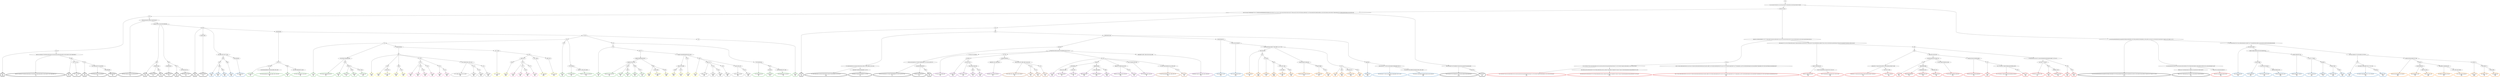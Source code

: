 digraph T {
	{
		rank=same
		384 [penwidth=3,colorscheme=set19,color=0,label="342_P\nP\n0.66%"]
		382 [penwidth=3,colorscheme=set19,color=0,label="346;351;356;365;375;385;392;400;404;415;419;424;442;463;482;490;513;542;549;557;567;588;598;617_P\nP\n2.2%"]
		380 [penwidth=3,colorscheme=set19,color=0,label="649_P\nP\n3.1%"]
		378 [penwidth=3,colorscheme=set19,color=0,label="701;712;724_P\nP\n6.2%"]
		376 [penwidth=3,colorscheme=set19,color=0,label="729_P\nP\n0.22%"]
		374 [penwidth=3,colorscheme=set19,color=0,label="743;786;834;857;874;918;935_P\nP\n1.5%"]
		372 [penwidth=3,colorscheme=set19,color=0,label="962;998;999_P\nP\n7.9%"]
		370 [penwidth=3,colorscheme=set19,color=0,label="355;381;384;391;409;431;436;443;447_P\nP\n1.1%"]
		367 [penwidth=3,colorscheme=set19,color=0,label="580_P\nP\n2.6%"]
		365 [penwidth=3,colorscheme=set19,color=0,label="590;601;628_P\nP\n2.2%"]
		363 [penwidth=3,colorscheme=set19,color=0,label="691_P\nP\n5.3%"]
		360 [penwidth=3,colorscheme=set19,color=0,label="600;608;619_P\nP\n5.1%"]
		358 [penwidth=3,colorscheme=set19,color=0,label="627_P\nP\n4.8%"]
		356 [penwidth=3,colorscheme=set19,color=0,label="637;667;681;702_P\nP\n5.5%"]
		354 [penwidth=3,colorscheme=set19,color=0,label="599_P\nP\n0.22%"]
		352 [penwidth=3,colorscheme=set19,color=0,label="618;652;692_P\nP\n5.5%"]
		350 [penwidth=3,colorscheme=set19,color=0,label="341_P\nP\n4.8%"]
		347 [penwidth=3,colorscheme=set19,color=0,label="371;390;399;408;414;418;423;430;435;441;462;473;481;489;512;531;541_P\nP\n0.88%"]
		345 [penwidth=3,colorscheme=set19,color=0,label="548;566;579;606;616;648;665;713;725_P\nP\n5.3%"]
		341 [penwidth=3,colorscheme=set19,color=0,label="479;522;529;546;551;570;607;650;680;690;714;730;744;758;770_P\nP\n1.1%"]
		339 [penwidth=3,colorscheme=set19,color=0,label="816;835;858;859;875_P\nP\n12%"]
		337 [penwidth=3,colorscheme=set19,color=0,label="893_P\nP\n6.2%"]
		335 [penwidth=3,colorscheme=set19,color=0,label="345;350;360;370;379;389;397;420;425;432;448;455;464;484;492_P\nP\n0.88%"]
		333 [penwidth=3,colorscheme=set19,color=0,label="503;525_P\nP\n8.8%"]
		331 [penwidth=3,colorscheme=set19,color=0,label="31;32;33;34;36;38;39;40;42;44;48;50;55;58;61;63;65;68;74;76;79;81;83;85;87;92;94;98;101;104;109;114;116;121;123;128;132;134;136;147;148;151;157;160;171;175_P\nP\n0.22%"]
		328 [penwidth=3,colorscheme=set19,color=0,label="396;412;417;429;440;454;472;488;511;524;530;547;556;578;679_P\nP\n5.9%"]
		324 [penwidth=3,colorscheme=set19,color=1,label="161;163;168;178;181;183;190;206;210;213;216;224;229;233;244;249;258;262;264;271;275;279;287;294;302;306;308;311;321;323;325;328_M1\nM1\n4.5%"]
		322 [penwidth=3,colorscheme=set19,color=1,label="330;338;343;353;359;363;367;373;378;382;386;395;416;421;426;437;444;466;475;486;507;520;527;544;574;585;594;604;632;644;659;695;704;749_M1\nM1\n6.7%"]
		320 [penwidth=3,colorscheme=set19,color=1,label="165;170;182;186;189;195;201;212;215;217;220;223;226;228;236;238;242;254;261;269;274;278;282;290;298;305;307;313;317;327;329;335;348;358;372;377;394;406;411;497;519;536;560;584;621;631;643;658;673;683;694;703;736;748;790;801;818;839;861;897_M1\nM1\n5.6%"]
		317 [penwidth=3,colorscheme=set19,color=1,label="449;457;496;506;518_M1\nM1\n3.4%"]
		315 [penwidth=3,colorscheme=set19,color=1,label="535;573;583;603;611;642;657;672;735;747_M1\nM1\n5.6%"]
		311 [penwidth=3,colorscheme=set19,color=1,label="485;495;517;534;543;554;559;572;582;593;641;656;671;682_M1\nM1\n1.1%"]
		309 [penwidth=3,colorscheme=set19,color=1,label="716;734;773;789_M1\nM1\n7.9%"]
		305 [penwidth=3,colorscheme=set19,color=1,label="746_M1\nM1\n1.1%"]
		303 [penwidth=3,colorscheme=set19,color=1,label="788;838;880;896_M1\nM1\n1.1%"]
		301 [penwidth=3,colorscheme=set19,color=1,label="950;966;984;1001_M1\nM1\n6.7%"]
		299 [penwidth=3,colorscheme=set19,color=1,label="965;983;1022_M1\nM1\n7.9%"]
		297 [penwidth=3,colorscheme=set19,color=1,label="772;837;860;879;895;921;982_M1\nM1\n6.7%"]
		295 [penwidth=3,colorscheme=set19,color=1,label="558;581;592;610;639;654;669_M1\nM1\n1.1%"]
		293 [penwidth=3,colorscheme=set19,color=1,label="732_M1\nM1\n6.7%"]
		291 [penwidth=3,colorscheme=set19,color=1,label="761;787;800;817;836;878;894;920;936;964;1000_M1\nM1\n1.1%"]
		289 [penwidth=3,colorscheme=set19,color=1,label="1021_M1\nM1\n5.6%"]
		286 [penwidth=3,colorscheme=set19,color=1,label="745;760;771;799;877_M1\nM1\n1.1%"]
		284 [penwidth=3,colorscheme=set19,color=1,label="919_M1\nM1\n2.2%"]
		282 [penwidth=3,colorscheme=set19,color=1,label="963;981;1020_M1\nM1\n7.9%"]
		280 [penwidth=3,colorscheme=set19,color=1,label="759_M1\nM1\n3.4%"]
		278 [penwidth=3,colorscheme=set19,color=1,label="876_M1\nM1\n6.7%"]
		276 [penwidth=3,colorscheme=set19,color=1,label="402;407;413;438;450;458;476_M1\nM1\n5.6%"]
		272 [penwidth=3,colorscheme=set19,color=2,label="823_M2\nM2\n5.4%"]
		270 [penwidth=3,colorscheme=set19,color=2,label="844_M2\nM2\n9%"]
		268 [penwidth=3,colorscheme=set19,color=2,label="900_M2\nM2\n5.9%"]
		266 [penwidth=3,colorscheme=set19,color=2,label="864_M2\nM2\n5.9%"]
		264 [penwidth=3,colorscheme=set19,color=2,label="822;843;863_M2\nM2\n7.7%"]
		262 [penwidth=3,colorscheme=set19,color=2,label="434;439;446;471_M2\nM2\n4.1%"]
		260 [penwidth=3,colorscheme=set19,color=2,label="501;510;523;564;597_M2\nM2\n6.3%"]
		258 [penwidth=3,colorscheme=set19,color=2,label="469;508_M2\nM2\n3.6%"]
		256 [penwidth=3,colorscheme=set19,color=2,label="528;539;565;577;587;615;625;664;678;688;699;708;722_M2\nM2\n1.8%"]
		254 [penwidth=3,colorscheme=set19,color=2,label="791;803;821;842;899;924;938;952;985;1003;1040_M2\nM2\n6.8%"]
		251 [penwidth=3,colorscheme=set19,color=2,label="422;445;452;460_M2\nM2\n3.2%"]
		248 [penwidth=3,colorscheme=set19,color=2,label="623;675;686_M2\nM2\n5.4%"]
		246 [penwidth=3,colorscheme=set19,color=2,label="719;738;750;762;819_M2\nM2\n3.6%"]
		244 [penwidth=3,colorscheme=set19,color=2,label="862;881;898;922;951_M2\nM2\n8.6%"]
		242 [penwidth=3,colorscheme=set19,color=2,label="634;661;685;697;706_M2\nM2\n1.4%"]
		240 [penwidth=3,colorscheme=set19,color=2,label="718;737;774;802_M2\nM2\n0.9%"]
		238 [penwidth=3,colorscheme=set19,color=2,label="840;882_M2\nM2\n2.7%"]
		236 [penwidth=3,colorscheme=set19,color=2,label="923;937;967_M2\nM2\n0.45%"]
		234 [penwidth=3,colorscheme=set19,color=2,label="1002_M2\nM2\n5.9%"]
		231 [penwidth=3,colorscheme=set19,color=2,label="575_M2\nM2\n4.1%"]
		229 [penwidth=3,colorscheme=set19,color=2,label="612;646;674;684;696;705;717;751;763_M2\nM2\n2.3%"]
		227 [penwidth=3,colorscheme=set19,color=2,label="820;841_M2\nM2\n5.4%"]
		223 [penwidth=3,colorscheme=set19,color=3,label="742;766_M3\nM3\n1%"]
		221 [penwidth=3,colorscheme=set19,color=3,label="810;828;848;868;907;930;942;986;1005;1026_M3\nM3\n7%"]
		219 [penwidth=3,colorscheme=set19,color=3,label="809_M3\nM3\n2%"]
		217 [penwidth=3,colorscheme=set19,color=3,label="827;867;906;956;973;1025_M3\nM3\n5%"]
		213 [penwidth=3,colorscheme=set19,color=3,label="741_M3\nM3\n2%"]
		211 [penwidth=3,colorscheme=set19,color=3,label="765;780;847;866;885;905_M3\nM3\n1%"]
		209 [penwidth=3,colorscheme=set19,color=3,label="929_M3\nM3\n3%"]
		207 [penwidth=3,colorscheme=set19,color=3,label="955;972_M3\nM3\n1%"]
		205 [penwidth=3,colorscheme=set19,color=3,label="1006_M3\nM3\n7%"]
		203 [penwidth=3,colorscheme=set19,color=3,label="1027;1042_M3\nM3\n6%"]
		201 [penwidth=3,colorscheme=set19,color=3,label="756_M3\nM3\n11%"]
		199 [penwidth=3,colorscheme=set19,color=3,label="778;795;904_M3\nM3\n3%"]
		197 [penwidth=3,colorscheme=set19,color=3,label="954;971;1004;1023;1065_M3\nM3\n7%"]
		194 [penwidth=3,colorscheme=set19,color=3,label="755_M3\nM3\n3%"]
		190 [penwidth=3,colorscheme=set19,color=3,label="940;953;1024;1041_M3\nM3\n3%"]
		188 [penwidth=3,colorscheme=set19,color=3,label="1054_M3\nM3\n2%"]
		186 [penwidth=3,colorscheme=set19,color=3,label="1067_M3\nM3\n5%"]
		184 [penwidth=3,colorscheme=set19,color=3,label="1066_M3\nM3\n6%"]
		182 [penwidth=3,colorscheme=set19,color=3,label="1077_M3\nM3\n6%"]
		180 [penwidth=3,colorscheme=set19,color=3,label="776;793;805;824_M3\nM3\n2%"]
		177 [penwidth=3,colorscheme=set19,color=3,label="901;926_M3\nM3\n5%"]
		175 [penwidth=3,colorscheme=set19,color=3,label="925;939;968;1007;1028_M3\nM3\n7%"]
		173 [penwidth=3,colorscheme=set19,color=3,label="754_M3\nM3\n5%"]
		170 [penwidth=3,colorscheme=set19,color=4,label="757;831;871;933;994_M4\nM4\n7%"]
		167 [penwidth=3,colorscheme=set19,color=4,label="813;830_M4\nM4\n2.3%"]
		165 [penwidth=3,colorscheme=set19,color=4,label="851;910;1011_M4\nM4\n4.7%"]
		162 [penwidth=3,colorscheme=set19,color=4,label="1091_M4\nM4\n7%"]
		160 [penwidth=3,colorscheme=set19,color=4,label="1101_M4\nM4\n9.3%"]
		157 [penwidth=3,colorscheme=set19,color=4,label="946;993;1010;1048;1058_M4\nM4\n7%"]
		155 [penwidth=3,colorscheme=set19,color=4,label="781_M4\nM4\n4.7%"]
		151 [penwidth=3,colorscheme=set19,color=4,label="991;1033;1046_M4\nM4\n7%"]
		149 [penwidth=3,colorscheme=set19,color=4,label="1032;1057_M4\nM4\n7%"]
		147 [penwidth=3,colorscheme=set19,color=4,label="888;944;959_M4\nM4\n2.3%"]
		145 [penwidth=3,colorscheme=set19,color=4,label="1079;1089;1099_M4\nM4\n9.3%"]
		143 [penwidth=3,colorscheme=set19,color=4,label="1098_M4\nM4\n9.3%"]
		141 [penwidth=3,colorscheme=set19,color=4,label="886;931;976;989;1045;1055_M4\nM4\n2.3%"]
		139 [penwidth=3,colorscheme=set19,color=4,label="1078_M4\nM4\n7%"]
		137 [penwidth=3,colorscheme=set19,color=4,label="957;975;988;1030;1044_M4\nM4\n7%"]
		135 [penwidth=3,colorscheme=set19,color=4,label="849;869;974;987;1008;1029;1043;1068_M4\nM4\n7%"]
		132 [penwidth=3,colorscheme=set19,color=5,label="769;785;798_M5\nM5\n2%"]
		130 [penwidth=3,colorscheme=set19,color=5,label="815_M5\nM5\n0.99%"]
		128 [penwidth=3,colorscheme=set19,color=5,label="917;949_M5\nM5\n3%"]
		126 [penwidth=3,colorscheme=set19,color=5,label="980_M5\nM5\n0.99%"]
		123 [penwidth=3,colorscheme=set19,color=5,label="1070;1083_M5\nM5\n5.9%"]
		121 [penwidth=3,colorscheme=set19,color=5,label="1082_M5\nM5\n5.9%"]
		119 [penwidth=3,colorscheme=set19,color=5,label="784;833;856;873;892;916_M5\nM5\n2%"]
		117 [penwidth=3,colorscheme=set19,color=5,label="934;979;996_M5\nM5\n3%"]
		115 [penwidth=3,colorscheme=set19,color=5,label="1014_M5\nM5\n5.9%"]
		113 [penwidth=3,colorscheme=set19,color=5,label="797_M5\nM5\n5%"]
		111 [penwidth=3,colorscheme=set19,color=5,label="855_M5\nM5\n5.9%"]
		109 [penwidth=3,colorscheme=set19,color=5,label="872;891;915_M5\nM5\n9.9%"]
		107 [penwidth=3,colorscheme=set19,color=5,label="914_M5\nM5\n8.9%"]
		105 [penwidth=3,colorscheme=set19,color=5,label="595;622;633;645;660;752;768_M5\nM5\n9.9%"]
		102 [penwidth=3,colorscheme=set19,color=5,label="832;854;890;913_M5\nM5\n3%"]
		100 [penwidth=3,colorscheme=set19,color=5,label="995;1013;1051_M5\nM5\n6.9%"]
		98 [penwidth=3,colorscheme=set19,color=5,label="853;889;912;948;961;978_M5\nM5\n3%"]
		96 [penwidth=3,colorscheme=set19,color=5,label="1012;1036;1050;1069_M5\nM5\n5.9%"]
		94 [penwidth=3,colorscheme=set19,color=5,label="852;911_M5\nM5\n0.99%"]
		92 [penwidth=3,colorscheme=set19,color=5,label="947;960;977_M5\nM5\n3%"]
		90 [penwidth=3,colorscheme=set19,color=5,label="1035;1060_M5\nM5\n7.9%"]
		87 [penwidth=3,colorscheme=set19,color=6,label="997_M6\nM6\n5.2%"]
		85 [penwidth=3,colorscheme=set19,color=6,label="1018_M6\nM6\n5.2%"]
		83 [penwidth=3,colorscheme=set19,color=6,label="1053;1074_M6\nM6\n8.6%"]
		81 [penwidth=3,colorscheme=set19,color=6,label="1093_M6\nM6\n3.4%"]
		79 [penwidth=3,colorscheme=set19,color=6,label="1104_M6\nM6\n5.2%"]
		77 [penwidth=3,colorscheme=set19,color=6,label="1017;1039_M6\nM6\n3.4%"]
		73 [penwidth=3,colorscheme=set19,color=6,label="1085_M6\nM6\n8.6%"]
		71 [penwidth=3,colorscheme=set19,color=6,label="1071;1084_M6\nM6\n8.6%"]
		69 [penwidth=3,colorscheme=set19,color=6,label="1092;1102_M6\nM6\n5.2%"]
		65 [penwidth=3,colorscheme=set19,color=6,label="1096_M6\nM6\n5.2%"]
		63 [penwidth=3,colorscheme=set19,color=6,label="1107_M6\nM6\n5.2%"]
		61 [penwidth=3,colorscheme=set19,color=6,label="1075_M6\nM6\n6.9%"]
		59 [penwidth=3,colorscheme=set19,color=6,label="1087_M6\nM6\n5.2%"]
		57 [penwidth=3,colorscheme=set19,color=6,label="969_M6\nM6\n8.6%"]
		55 [penwidth=3,colorscheme=set19,color=6,label="1016;1038_M6\nM6\n6.9%"]
		53 [penwidth=3,colorscheme=set19,color=6,label="1062_M6\nM6\n8.6%"]
		51 [penwidth=3,colorscheme=set19,color=7,label="992;1009;1047;1080;1090;1100;1108_M7\nM7\n17%"]
		49 [penwidth=3,colorscheme=set19,color=7,label="1114_M7\nM7\n17%"]
		47 [penwidth=3,colorscheme=set19,color=7,label="1122_M7\nM7\n17%"]
		45 [penwidth=3,colorscheme=set19,color=7,label="1121_M7\nM7\n17%"]
		43 [penwidth=3,colorscheme=set19,color=7,label="811;887;943;958;990;1031;1056;1097_M7\nM7\n17%"]
		41 [penwidth=3,colorscheme=set19,color=7,label="1123_M7\nM7\n17%"]
		38 [penwidth=3,colorscheme=set19,color=8,label="1112_M8\nM8\n10%"]
		36 [penwidth=3,colorscheme=set19,color=8,label="1116_M8\nM8\n10%"]
		34 [penwidth=3,colorscheme=set19,color=8,label="1126_M8\nM8\n10%"]
		32 [penwidth=3,colorscheme=set19,color=8,label="1125_M8\nM8\n10%"]
		30 [penwidth=3,colorscheme=set19,color=8,label="1115_M8\nM8\n10%"]
		28 [penwidth=3,colorscheme=set19,color=8,label="1124_M8\nM8\n10%"]
		26 [penwidth=3,colorscheme=set19,color=8,label="1113_M8\nM8\n10%"]
		24 [penwidth=3,colorscheme=set19,color=8,label="1117_M8\nM8\n10%"]
		22 [penwidth=3,colorscheme=set19,color=8,label="1128_M8\nM8\n10%"]
		20 [penwidth=3,colorscheme=set19,color=8,label="1127_M8\nM8\n10%"]
		18 [penwidth=3,colorscheme=set19,color=9,label="1073;1086;1094;1105;1110_M9\nM9\n10%"]
		16 [penwidth=3,colorscheme=set19,color=9,label="1119_M9\nM9\n10%"]
		14 [penwidth=3,colorscheme=set19,color=9,label="1132_M9\nM9\n10%"]
		12 [penwidth=3,colorscheme=set19,color=9,label="1131_M9\nM9\n10%"]
		10 [penwidth=3,colorscheme=set19,color=9,label="1095;1111_M9\nM9\n10%"]
		8 [penwidth=3,colorscheme=set19,color=9,label="1118_M9\nM9\n10%"]
		6 [penwidth=3,colorscheme=set19,color=9,label="1130_M9\nM9\n10%"]
		4 [penwidth=3,colorscheme=set19,color=9,label="1129_M9\nM9\n10%"]
		2 [penwidth=3,colorscheme=set19,color=9,label="1106;1109;1120_M9\nM9\n10%"]
		0 [penwidth=3,colorscheme=set19,color=9,label="1133_M9\nM9\n10%"]
	}
	390 [label="GL"]
	389 [label="0;1;2;3;4;5;6;7;8;9;10;11;12;13;14;15;16;17;18;19;20;21;22;23;24;25;26;27;28;29"]
	388 [label="30;35;37;41;43"]
	387 [label="45;47;52;54;57;59;60;64;67;70;71;73;80;82;84;86;88;89;90;95;96;99;102;105;107;111;112;117;122;124;126;129;130;135;137;139;145;152;153;155;158;162;166;169;173;179;184;188;193;199;204;208;211;222;232;234;241;252;255;257;260;263;267;273;285;293;300;304;315;319;332;333"]
	386 [label="337"]
	385 [label="342"]
	383 [label="346;351;356;365;375;385;392;400;404;415;419;424;442;463;482;490;513;542;549;557;567;588;598;617"]
	381 [label="649"]
	379 [label="701;712;724"]
	377 [label="729"]
	375 [label="743;786;834;857;874;918;935"]
	373 [label="962;998;999"]
	371 [label="355;381;384;391;409;431;436;443;447"]
	369 [label="483;491;502;514;532;550;568;569"]
	368 [label="580"]
	366 [label="590;601;628"]
	364 [label="691"]
	362 [label="589"]
	361 [label="600;608;619"]
	359 [label="627"]
	357 [label="637;667;681;702"]
	355 [label="599"]
	353 [label="618;652;692"]
	351 [label="341"]
	349 [label="361"]
	348 [label="371;390;399;408;414;418;423;430;435;441;462;473;481;489;512;531;541"]
	346 [label="548;566;579;606;616;648;665;713;725"]
	344 [label="380;398;403;428"]
	343 [label="453;461"]
	342 [label="479;522;529;546;551;570;607;650;680;690;714;730;744;758;770"]
	340 [label="816;835;858;859;875"]
	338 [label="893"]
	336 [label="345;350;360;370;379;389;397;420;425;432;448;455;464;484;492"]
	334 [label="503;525"]
	332 [label="31;32;33;34;36;38;39;40;42;44;48;50;55;58;61;63;65;68;74;76;79;81;83;85;87;92;94;98;101;104;109;114;116;121;123;128;132;134;136;147;148;151;157;160;171;175"]
	330 [label="191;196;198;202;218;221;225;230;245;250;259;265;270;276;280;283;288;291;295;299;303;309;322;331;336;339;368;374;387"]
	329 [label="396;412;417;429;440;454;472;488;511;524;530;547;556;578;679"]
	327 [label="46;49;51;53;56;62;66;69;72;75;77;78;91;93;97;100;103;106;108;110;113;115;118;119;120;125;127;131;133;138;140;141;142;143;144;146;149;150;154"]
	326 [label="156"]
	325 [label="161;163;168;178;181;183;190;206;210;213;216;224;229;233;244;249;258;262;264;271;275;279;287;294;302;306;308;311;321;323;325;328"]
	323 [label="330;338;343;353;359;363;367;373;378;382;386;395;416;421;426;437;444;466;475;486;507;520;527;544;574;585;594;604;632;644;659;695;704;749"]
	321 [label="165;170;182;186;189;195;201;212;215;217;220;223;226;228;236;238;242;254;261;269;274;278;282;290;298;305;307;313;317;327;329;335;348;358;372;377;394;406;411;497;519;536;560;584;621;631;643;658;673;683;694;703;736;748;790;801;818;839;861;897"]
	319 [label="159;164;167;172;174;176;180;185;194;197;200;205;209;214;219;235;237;240;243;247;253;256;268;281;286;297;301;310;312;316;320;324;326;334;347;352;357;362;366;376;393;401;405;410;433"]
	318 [label="449;457;496;506;518"]
	316 [label="535;573;583;603;611;642;657;672;735;747"]
	314 [label="456"]
	313 [label="465"]
	312 [label="485;495;517;534;543;554;559;572;582;593;641;656;671;682"]
	310 [label="716;734;773;789"]
	308 [label="494;505;516;526;533"]
	307 [label="553;630;640;655;670;693;733"]
	306 [label="746"]
	304 [label="788;838;880;896"]
	302 [label="950;966;984;1001"]
	300 [label="965;983;1022"]
	298 [label="772;837;860;879;895;921;982"]
	296 [label="558;581;592;610;639;654;669"]
	294 [label="732"]
	292 [label="761;787;800;817;836;878;894;920;936;964;1000"]
	290 [label="1021"]
	288 [label="474;493;504;515;552;571;591;602;609;620;629;638;653;668;715;726;731"]
	287 [label="745;760;771;799;877"]
	285 [label="919"]
	283 [label="963;981;1020"]
	281 [label="759"]
	279 [label="876"]
	277 [label="402;407;413;438;450;458;476"]
	275 [label="651;666;709;739;775;792"]
	274 [label="804"]
	273 [label="823"]
	271 [label="844"]
	269 [label="900"]
	267 [label="864"]
	265 [label="822;843;863"]
	263 [label="434;439;446;471"]
	261 [label="501;510;523;564;597"]
	259 [label="469;508"]
	257 [label="528;539;565;577;587;615;625;664;678;688;699;708;722"]
	255 [label="791;803;821;842;899;924;938;952;985;1003;1040"]
	253 [label="177;187;192;203;207;227;231;239;246;248;251;266;272;277;284;289;292;296;314;318;340;344;349;354;364;369;383;388"]
	252 [label="422;445;452;460"]
	250 [label="468;478;499;538;545;555;562;586;605;613"]
	249 [label="623;675;686"]
	247 [label="719;738;750;762;819"]
	245 [label="862;881;898;922;951"]
	243 [label="634;661;685;697;706"]
	241 [label="718;737;774;802"]
	239 [label="840;882"]
	237 [label="923;937;967"]
	235 [label="1002"]
	233 [label="427;451;459;467;477;487;498;521;537;561"]
	232 [label="575"]
	230 [label="612;646;674;684;696;705;717;751;763"]
	228 [label="820;841"]
	226 [label="626;636;689"]
	225 [label="700;711"]
	224 [label="742;766"]
	222 [label="810;828;848;868;907;930;942;986;1005;1026"]
	220 [label="809"]
	218 [label="827;867;906;956;973;1025"]
	216 [label="710;723"]
	215 [label="728"]
	214 [label="741"]
	212 [label="765;780;847;866;885;905"]
	210 [label="929"]
	208 [label="955;972"]
	206 [label="1006"]
	204 [label="1027;1042"]
	202 [label="756"]
	200 [label="778;795;904"]
	198 [label="954;971;1004;1023;1065"]
	196 [label="740"]
	195 [label="755"]
	193 [label="764;777"]
	192 [label="806;825;846;883;902;927"]
	191 [label="940;953;1024;1041"]
	189 [label="1054"]
	187 [label="1067"]
	185 [label="1066"]
	183 [label="1077"]
	181 [label="776;793;805;824"]
	179 [label="845"]
	178 [label="901;926"]
	176 [label="925;939;968;1007;1028"]
	174 [label="754"]
	172 [label="470;480;500;509;540;563;576;596;662;676;707;720"]
	171 [label="757;831;871;933;994"]
	169 [label="767;782"]
	168 [label="813;830"]
	166 [label="851;910;1011"]
	164 [label="1034;1049;1059;1081"]
	163 [label="1091"]
	161 [label="1101"]
	159 [label="829;850;909;932"]
	158 [label="946;993;1010;1048;1058"]
	156 [label="781"]
	154 [label="796;812"]
	153 [label="870;908;945"]
	152 [label="991;1033;1046"]
	150 [label="1032;1057"]
	148 [label="888;944;959"]
	146 [label="1079;1089;1099"]
	144 [label="1098"]
	142 [label="886;931;976;989;1045;1055"]
	140 [label="1078"]
	138 [label="957;975;988;1030;1044"]
	136 [label="849;869;974;987;1008;1029;1043;1068"]
	134 [label="614;624;635;647;663;677;687;698;721;727;753"]
	133 [label="769;785;798"]
	131 [label="815"]
	129 [label="917;949"]
	127 [label="980"]
	125 [label="1015;1037;1061"]
	124 [label="1070;1083"]
	122 [label="1082"]
	120 [label="784;833;856;873;892;916"]
	118 [label="934;979;996"]
	116 [label="1014"]
	114 [label="797"]
	112 [label="855"]
	110 [label="872;891;915"]
	108 [label="914"]
	106 [label="595;622;633;645;660;752;768"]
	104 [label="783;814"]
	103 [label="832;854;890;913"]
	101 [label="995;1013;1051"]
	99 [label="853;889;912;948;961;978"]
	97 [label="1012;1036;1050;1069"]
	95 [label="852;911"]
	93 [label="947;960;977"]
	91 [label="1035;1060"]
	89 [label="779;808;928;941"]
	88 [label="997"]
	86 [label="1018"]
	84 [label="1053;1074"]
	82 [label="1093"]
	80 [label="1104"]
	78 [label="1017;1039"]
	76 [label="1052"]
	75 [label="1063;1072"]
	74 [label="1085"]
	72 [label="1071;1084"]
	70 [label="1092;1102"]
	68 [label="794;807;826;865;884;903;970;1019"]
	67 [label="1064;1076;1088"]
	66 [label="1096"]
	64 [label="1107"]
	62 [label="1075"]
	60 [label="1087"]
	58 [label="969"]
	56 [label="1016;1038"]
	54 [label="1062"]
	52 [label="992;1009;1047;1080;1090;1100;1108"]
	50 [label="1114"]
	48 [label="1122"]
	46 [label="1121"]
	44 [label="811;887;943;958;990;1031;1056;1097"]
	42 [label="1123"]
	40 [label="1103"]
	39 [label="1112"]
	37 [label="1116"]
	35 [label="1126"]
	33 [label="1125"]
	31 [label="1115"]
	29 [label="1124"]
	27 [label="1113"]
	25 [label="1117"]
	23 [label="1128"]
	21 [label="1127"]
	19 [label="1073;1086;1094;1105;1110"]
	17 [label="1119"]
	15 [label="1132"]
	13 [label="1131"]
	11 [label="1095;1111"]
	9 [label="1118"]
	7 [label="1130"]
	5 [label="1129"]
	3 [label="1106;1109;1120"]
	1 [label="1133"]
	390 -> 389
	389 -> 388
	389 -> 332
	388 -> 387
	388 -> 327
	387 -> 386
	387 -> 351
	387 -> 336
	386 -> 385
	386 -> 371
	385 -> 384
	385 -> 383
	383 -> 382
	383 -> 381
	381 -> 380
	381 -> 379
	381 -> 377
	379 -> 378
	377 -> 376
	377 -> 375
	375 -> 374
	375 -> 373
	373 -> 372
	371 -> 370
	371 -> 369
	369 -> 368
	369 -> 362
	369 -> 355
	368 -> 367
	368 -> 366
	366 -> 365
	366 -> 364
	364 -> 363
	362 -> 361
	362 -> 359
	361 -> 360
	359 -> 358
	359 -> 357
	357 -> 356
	355 -> 354
	355 -> 353
	355 -> 275
	355 -> 226
	353 -> 352
	351 -> 350
	351 -> 349
	349 -> 348
	349 -> 344
	348 -> 347
	348 -> 346
	346 -> 345
	344 -> 343
	344 -> 263
	344 -> 259
	343 -> 342
	343 -> 172
	342 -> 341
	342 -> 340
	340 -> 339
	340 -> 338
	338 -> 337
	336 -> 335
	336 -> 334
	334 -> 333
	332 -> 331
	332 -> 330
	332 -> 253
	330 -> 329
	330 -> 277
	329 -> 328
	327 -> 326
	327 -> 319
	326 -> 325
	326 -> 321
	325 -> 324
	325 -> 323
	323 -> 322
	321 -> 320
	319 -> 318
	319 -> 314
	318 -> 317
	318 -> 316
	316 -> 315
	314 -> 313
	314 -> 288
	313 -> 312
	313 -> 308
	312 -> 311
	312 -> 310
	310 -> 309
	308 -> 307
	308 -> 296
	307 -> 306
	307 -> 298
	306 -> 305
	306 -> 304
	304 -> 303
	304 -> 302
	304 -> 300
	302 -> 301
	300 -> 299
	298 -> 297
	296 -> 295
	296 -> 294
	294 -> 293
	294 -> 292
	292 -> 291
	292 -> 290
	290 -> 289
	288 -> 287
	288 -> 281
	287 -> 286
	287 -> 285
	285 -> 284
	285 -> 283
	283 -> 282
	281 -> 280
	281 -> 279
	279 -> 278
	277 -> 276
	275 -> 274
	275 -> 265
	274 -> 273
	274 -> 267
	273 -> 272
	273 -> 271
	271 -> 270
	271 -> 269
	269 -> 268
	267 -> 266
	265 -> 264
	263 -> 262
	263 -> 261
	261 -> 260
	261 -> 134
	259 -> 258
	259 -> 257
	257 -> 256
	257 -> 255
	255 -> 254
	253 -> 252
	253 -> 233
	252 -> 251
	252 -> 250
	250 -> 249
	250 -> 243
	249 -> 248
	249 -> 247
	247 -> 246
	247 -> 245
	245 -> 244
	243 -> 242
	243 -> 241
	241 -> 240
	241 -> 239
	239 -> 238
	239 -> 237
	237 -> 236
	237 -> 235
	235 -> 234
	233 -> 232
	233 -> 106
	232 -> 231
	232 -> 230
	230 -> 229
	230 -> 228
	228 -> 227
	226 -> 225
	226 -> 216
	225 -> 224
	225 -> 220
	224 -> 223
	224 -> 222
	222 -> 221
	220 -> 219
	220 -> 218
	218 -> 217
	216 -> 215
	216 -> 196
	216 -> 174
	215 -> 214
	215 -> 202
	215 -> 200
	214 -> 213
	214 -> 212
	214 -> 89
	212 -> 211
	212 -> 210
	210 -> 209
	210 -> 208
	208 -> 207
	208 -> 206
	208 -> 204
	206 -> 205
	204 -> 203
	202 -> 201
	200 -> 199
	200 -> 198
	198 -> 197
	196 -> 195
	196 -> 181
	195 -> 194
	195 -> 193
	193 -> 192
	193 -> 68
	192 -> 191
	192 -> 58
	191 -> 190
	191 -> 189
	191 -> 185
	189 -> 188
	189 -> 187
	187 -> 186
	185 -> 184
	185 -> 183
	183 -> 182
	181 -> 180
	181 -> 179
	179 -> 178
	179 -> 176
	178 -> 177
	176 -> 175
	174 -> 173
	172 -> 171
	172 -> 169
	172 -> 156
	172 -> 136
	171 -> 170
	169 -> 168
	169 -> 159
	168 -> 167
	168 -> 166
	166 -> 165
	166 -> 164
	164 -> 163
	164 -> 161
	163 -> 162
	161 -> 160
	159 -> 158
	159 -> 52
	158 -> 157
	156 -> 155
	156 -> 154
	156 -> 142
	156 -> 138
	156 -> 44
	154 -> 153
	154 -> 148
	153 -> 152
	153 -> 150
	152 -> 151
	150 -> 149
	148 -> 147
	148 -> 146
	148 -> 144
	146 -> 145
	144 -> 143
	142 -> 141
	142 -> 140
	140 -> 139
	138 -> 137
	136 -> 135
	134 -> 133
	134 -> 120
	134 -> 114
	133 -> 132
	133 -> 131
	131 -> 130
	131 -> 129
	129 -> 128
	129 -> 127
	127 -> 126
	127 -> 125
	125 -> 124
	125 -> 122
	124 -> 123
	122 -> 121
	120 -> 119
	120 -> 118
	118 -> 117
	118 -> 116
	116 -> 115
	114 -> 113
	114 -> 112
	114 -> 110
	114 -> 108
	112 -> 111
	110 -> 109
	108 -> 107
	106 -> 105
	106 -> 104
	106 -> 95
	104 -> 103
	104 -> 99
	103 -> 102
	103 -> 101
	101 -> 100
	99 -> 98
	99 -> 97
	97 -> 96
	95 -> 94
	95 -> 93
	93 -> 92
	93 -> 91
	91 -> 90
	89 -> 88
	89 -> 78
	88 -> 87
	88 -> 86
	88 -> 82
	88 -> 40
	88 -> 19
	86 -> 85
	86 -> 84
	84 -> 83
	82 -> 81
	82 -> 80
	80 -> 79
	78 -> 77
	78 -> 76
	76 -> 75
	76 -> 72
	76 -> 70
	75 -> 74
	75 -> 27
	74 -> 73
	72 -> 71
	70 -> 69
	68 -> 67
	68 -> 62
	68 -> 60
	67 -> 66
	67 -> 64
	66 -> 65
	64 -> 63
	62 -> 61
	60 -> 59
	60 -> 11
	60 -> 3
	58 -> 57
	58 -> 56
	58 -> 54
	56 -> 55
	54 -> 53
	52 -> 51
	52 -> 50
	52 -> 46
	50 -> 49
	50 -> 48
	48 -> 47
	46 -> 45
	44 -> 43
	44 -> 42
	42 -> 41
	40 -> 39
	40 -> 31
	39 -> 38
	39 -> 37
	39 -> 33
	37 -> 36
	37 -> 35
	35 -> 34
	33 -> 32
	31 -> 30
	31 -> 29
	29 -> 28
	27 -> 26
	27 -> 25
	27 -> 21
	25 -> 24
	25 -> 23
	23 -> 22
	21 -> 20
	19 -> 18
	19 -> 17
	19 -> 13
	17 -> 16
	17 -> 15
	15 -> 14
	13 -> 12
	11 -> 10
	11 -> 9
	11 -> 5
	9 -> 8
	9 -> 7
	7 -> 6
	5 -> 4
	3 -> 2
	3 -> 1
	1 -> 0
}
